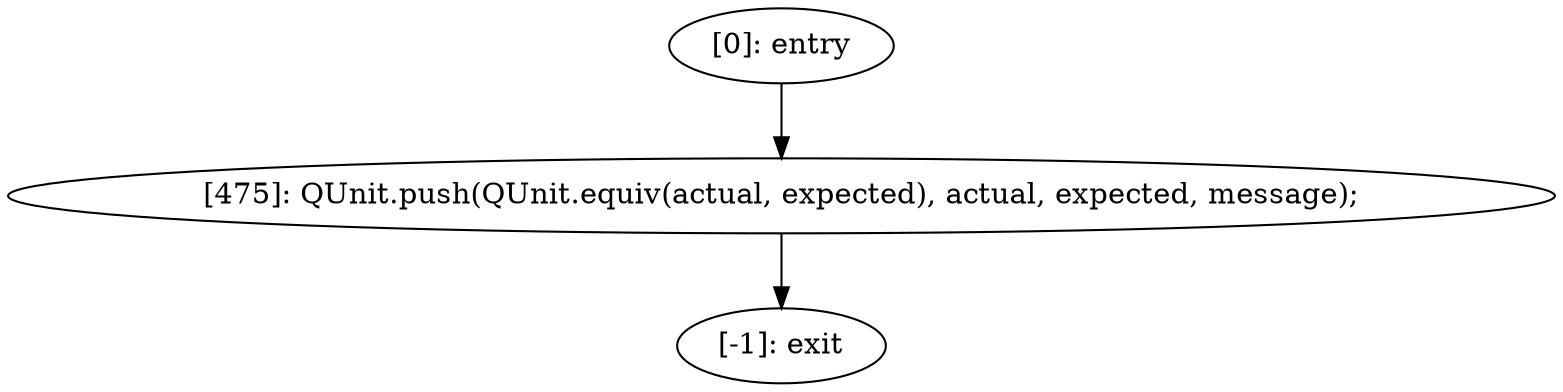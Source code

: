 digraph {
"0" [label="[475]: QUnit.push(QUnit.equiv(actual, expected), actual, expected, message);\n"] 
"1" [label="[-1]: exit"] 
"2" [label="[0]: entry"] 
"0" -> "1" [label=""] 
"2" -> "0" [label=""] 
}
